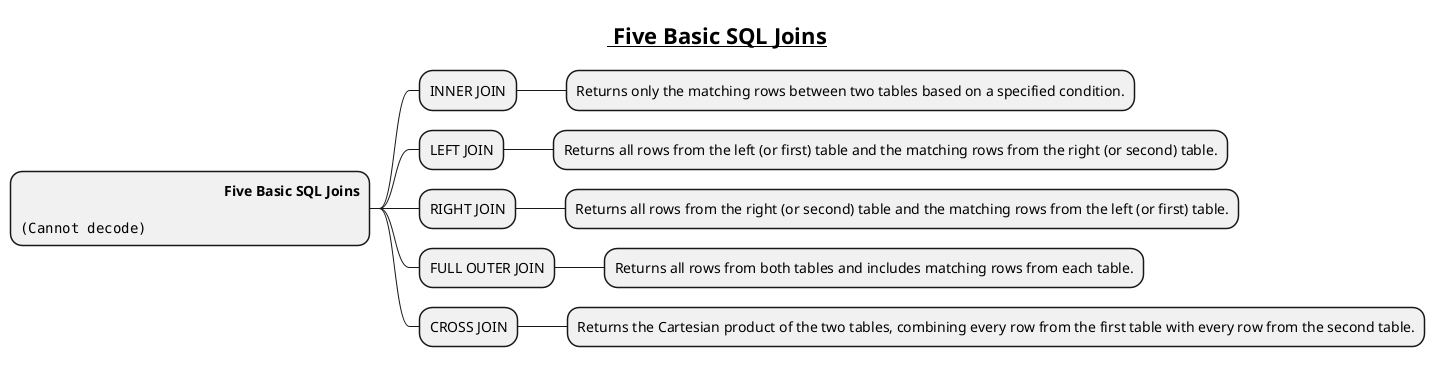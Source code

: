 @startmindmap
title =__ Five Basic SQL Joins__
*  \t\t\t\t\t\t\t**Five Basic SQL Joins**\n \n<img:img_6.png>
** INNER JOIN
*** Returns only the matching rows between two tables based on a specified condition.
** LEFT JOIN
*** Returns all rows from the left (or first) table and the matching rows from the right (or second) table.
** RIGHT JOIN
*** Returns all rows from the right (or second) table and the matching rows from the left (or first) table.
** FULL OUTER JOIN
*** Returns all rows from both tables and includes matching rows from each table.
** CROSS JOIN
*** Returns the Cartesian product of the two tables, combining every row from the first table with every row from the second table.

@endmindmap
